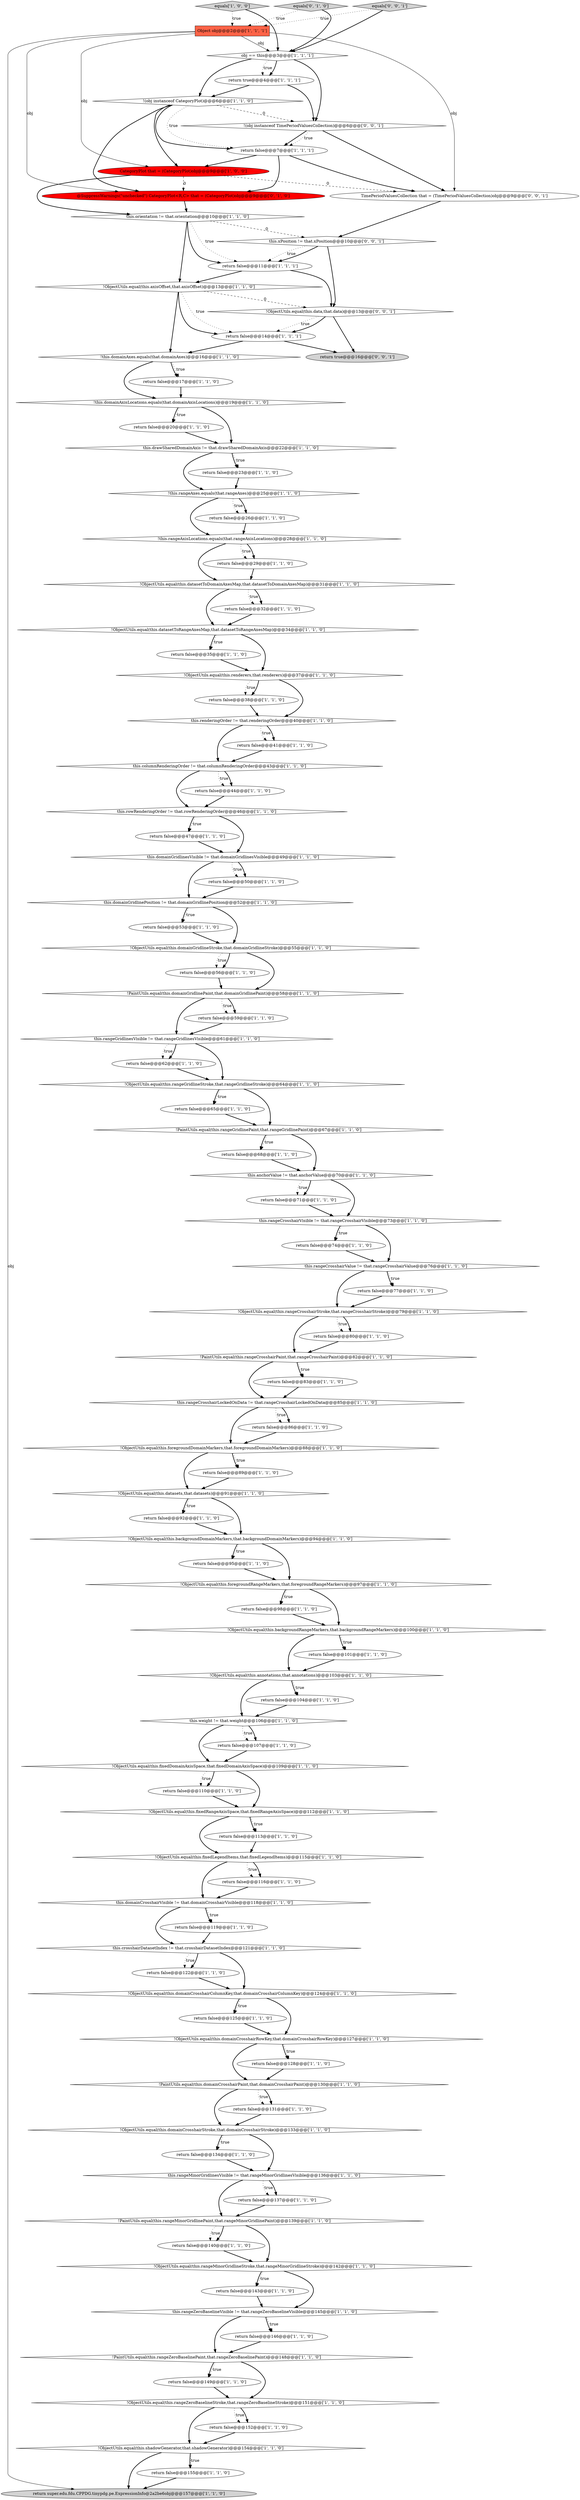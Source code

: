 digraph {
111 [style = filled, label = "!(obj instanceof TimePeriodValuesCollection)@@@6@@@['0', '0', '1']", fillcolor = white, shape = diamond image = "AAA0AAABBB3BBB"];
103 [style = filled, label = "this.rangeCrosshairValue != that.rangeCrosshairValue@@@76@@@['1', '1', '0']", fillcolor = white, shape = diamond image = "AAA0AAABBB1BBB"];
96 [style = filled, label = "!PaintUtils.equal(this.rangeCrosshairPaint,that.rangeCrosshairPaint)@@@82@@@['1', '1', '0']", fillcolor = white, shape = diamond image = "AAA0AAABBB1BBB"];
7 [style = filled, label = "return false@@@53@@@['1', '1', '0']", fillcolor = white, shape = ellipse image = "AAA0AAABBB1BBB"];
85 [style = filled, label = "return false@@@68@@@['1', '1', '0']", fillcolor = white, shape = ellipse image = "AAA0AAABBB1BBB"];
6 [style = filled, label = "!ObjectUtils.equal(this.rangeCrosshairStroke,that.rangeCrosshairStroke)@@@79@@@['1', '1', '0']", fillcolor = white, shape = diamond image = "AAA0AAABBB1BBB"];
99 [style = filled, label = "this.domainGridlinePosition != that.domainGridlinePosition@@@52@@@['1', '1', '0']", fillcolor = white, shape = diamond image = "AAA0AAABBB1BBB"];
34 [style = filled, label = "CategoryPlot that = (CategoryPlot)obj@@@9@@@['1', '0', '0']", fillcolor = red, shape = ellipse image = "AAA1AAABBB1BBB"];
70 [style = filled, label = "!ObjectUtils.equal(this.fixedRangeAxisSpace,that.fixedRangeAxisSpace)@@@112@@@['1', '1', '0']", fillcolor = white, shape = diamond image = "AAA0AAABBB1BBB"];
76 [style = filled, label = "Object obj@@@2@@@['1', '1', '1']", fillcolor = tomato, shape = box image = "AAA0AAABBB1BBB"];
59 [style = filled, label = "return false@@@11@@@['1', '1', '1']", fillcolor = white, shape = ellipse image = "AAA0AAABBB1BBB"];
73 [style = filled, label = "this.domainCrosshairVisible != that.domainCrosshairVisible@@@118@@@['1', '1', '0']", fillcolor = white, shape = diamond image = "AAA0AAABBB1BBB"];
86 [style = filled, label = "return false@@@14@@@['1', '1', '1']", fillcolor = white, shape = ellipse image = "AAA0AAABBB1BBB"];
81 [style = filled, label = "return false@@@20@@@['1', '1', '0']", fillcolor = white, shape = ellipse image = "AAA0AAABBB1BBB"];
14 [style = filled, label = "return false@@@71@@@['1', '1', '0']", fillcolor = white, shape = ellipse image = "AAA0AAABBB1BBB"];
58 [style = filled, label = "this.rangeMinorGridlinesVisible != that.rangeMinorGridlinesVisible@@@136@@@['1', '1', '0']", fillcolor = white, shape = diamond image = "AAA0AAABBB1BBB"];
46 [style = filled, label = "!this.rangeAxisLocations.equals(that.rangeAxisLocations)@@@28@@@['1', '1', '0']", fillcolor = white, shape = diamond image = "AAA0AAABBB1BBB"];
21 [style = filled, label = "return false@@@122@@@['1', '1', '0']", fillcolor = white, shape = ellipse image = "AAA0AAABBB1BBB"];
109 [style = filled, label = "equals['0', '0', '1']", fillcolor = lightgray, shape = diamond image = "AAA0AAABBB3BBB"];
35 [style = filled, label = "!ObjectUtils.equal(this.axisOffset,that.axisOffset)@@@13@@@['1', '1', '0']", fillcolor = white, shape = diamond image = "AAA0AAABBB1BBB"];
10 [style = filled, label = "this.columnRenderingOrder != that.columnRenderingOrder@@@43@@@['1', '1', '0']", fillcolor = white, shape = diamond image = "AAA0AAABBB1BBB"];
64 [style = filled, label = "!this.domainAxisLocations.equals(that.domainAxisLocations)@@@19@@@['1', '1', '0']", fillcolor = white, shape = diamond image = "AAA0AAABBB1BBB"];
0 [style = filled, label = "return false@@@77@@@['1', '1', '0']", fillcolor = white, shape = ellipse image = "AAA0AAABBB1BBB"];
29 [style = filled, label = "return false@@@92@@@['1', '1', '0']", fillcolor = white, shape = ellipse image = "AAA0AAABBB1BBB"];
2 [style = filled, label = "!PaintUtils.equal(this.domainCrosshairPaint,that.domainCrosshairPaint)@@@130@@@['1', '1', '0']", fillcolor = white, shape = diamond image = "AAA0AAABBB1BBB"];
66 [style = filled, label = "return false@@@7@@@['1', '1', '1']", fillcolor = white, shape = ellipse image = "AAA0AAABBB1BBB"];
94 [style = filled, label = "equals['1', '0', '0']", fillcolor = lightgray, shape = diamond image = "AAA0AAABBB1BBB"];
36 [style = filled, label = "this.renderingOrder != that.renderingOrder@@@40@@@['1', '1', '0']", fillcolor = white, shape = diamond image = "AAA0AAABBB1BBB"];
8 [style = filled, label = "!(obj instanceof CategoryPlot)@@@6@@@['1', '1', '0']", fillcolor = white, shape = diamond image = "AAA0AAABBB1BBB"];
9 [style = filled, label = "return false@@@110@@@['1', '1', '0']", fillcolor = white, shape = ellipse image = "AAA0AAABBB1BBB"];
54 [style = filled, label = "this.domainGridlinesVisible != that.domainGridlinesVisible@@@49@@@['1', '1', '0']", fillcolor = white, shape = diamond image = "AAA0AAABBB1BBB"];
102 [style = filled, label = "return false@@@35@@@['1', '1', '0']", fillcolor = white, shape = ellipse image = "AAA0AAABBB1BBB"];
67 [style = filled, label = "this.weight != that.weight@@@106@@@['1', '1', '0']", fillcolor = white, shape = diamond image = "AAA0AAABBB1BBB"];
26 [style = filled, label = "return false@@@62@@@['1', '1', '0']", fillcolor = white, shape = ellipse image = "AAA0AAABBB1BBB"];
40 [style = filled, label = "!ObjectUtils.equal(this.annotations,that.annotations)@@@103@@@['1', '1', '0']", fillcolor = white, shape = diamond image = "AAA0AAABBB1BBB"];
63 [style = filled, label = "this.rangeCrosshairLockedOnData != that.rangeCrosshairLockedOnData@@@85@@@['1', '1', '0']", fillcolor = white, shape = diamond image = "AAA0AAABBB1BBB"];
101 [style = filled, label = "!ObjectUtils.equal(this.domainCrosshairRowKey,that.domainCrosshairRowKey)@@@127@@@['1', '1', '0']", fillcolor = white, shape = diamond image = "AAA0AAABBB1BBB"];
30 [style = filled, label = "return false@@@95@@@['1', '1', '0']", fillcolor = white, shape = ellipse image = "AAA0AAABBB1BBB"];
13 [style = filled, label = "return false@@@38@@@['1', '1', '0']", fillcolor = white, shape = ellipse image = "AAA0AAABBB1BBB"];
24 [style = filled, label = "this.rangeGridlinesVisible != that.rangeGridlinesVisible@@@61@@@['1', '1', '0']", fillcolor = white, shape = diamond image = "AAA0AAABBB1BBB"];
75 [style = filled, label = "!this.domainAxes.equals(that.domainAxes)@@@16@@@['1', '1', '0']", fillcolor = white, shape = diamond image = "AAA0AAABBB1BBB"];
27 [style = filled, label = "this.anchorValue != that.anchorValue@@@70@@@['1', '1', '0']", fillcolor = white, shape = diamond image = "AAA0AAABBB1BBB"];
105 [style = filled, label = "return false@@@41@@@['1', '1', '0']", fillcolor = white, shape = ellipse image = "AAA0AAABBB1BBB"];
78 [style = filled, label = "return false@@@107@@@['1', '1', '0']", fillcolor = white, shape = ellipse image = "AAA0AAABBB1BBB"];
89 [style = filled, label = "return false@@@56@@@['1', '1', '0']", fillcolor = white, shape = ellipse image = "AAA0AAABBB1BBB"];
25 [style = filled, label = "!ObjectUtils.equal(this.backgroundDomainMarkers,that.backgroundDomainMarkers)@@@94@@@['1', '1', '0']", fillcolor = white, shape = diamond image = "AAA0AAABBB1BBB"];
1 [style = filled, label = "!ObjectUtils.equal(this.datasets,that.datasets)@@@91@@@['1', '1', '0']", fillcolor = white, shape = diamond image = "AAA0AAABBB1BBB"];
28 [style = filled, label = "!ObjectUtils.equal(this.fixedLegendItems,that.fixedLegendItems)@@@115@@@['1', '1', '0']", fillcolor = white, shape = diamond image = "AAA0AAABBB1BBB"];
110 [style = filled, label = "TimePeriodValuesCollection that = (TimePeriodValuesCollection)obj@@@9@@@['0', '0', '1']", fillcolor = white, shape = ellipse image = "AAA0AAABBB3BBB"];
80 [style = filled, label = "!this.rangeAxes.equals(that.rangeAxes)@@@25@@@['1', '1', '0']", fillcolor = white, shape = diamond image = "AAA0AAABBB1BBB"];
50 [style = filled, label = "return false@@@50@@@['1', '1', '0']", fillcolor = white, shape = ellipse image = "AAA0AAABBB1BBB"];
37 [style = filled, label = "return false@@@125@@@['1', '1', '0']", fillcolor = white, shape = ellipse image = "AAA0AAABBB1BBB"];
56 [style = filled, label = "return false@@@74@@@['1', '1', '0']", fillcolor = white, shape = ellipse image = "AAA0AAABBB1BBB"];
11 [style = filled, label = "return false@@@143@@@['1', '1', '0']", fillcolor = white, shape = ellipse image = "AAA0AAABBB1BBB"];
45 [style = filled, label = "return false@@@104@@@['1', '1', '0']", fillcolor = white, shape = ellipse image = "AAA0AAABBB1BBB"];
113 [style = filled, label = "return true@@@16@@@['0', '0', '1']", fillcolor = lightgray, shape = ellipse image = "AAA0AAABBB3BBB"];
52 [style = filled, label = "return false@@@155@@@['1', '1', '0']", fillcolor = white, shape = ellipse image = "AAA0AAABBB1BBB"];
44 [style = filled, label = "return false@@@140@@@['1', '1', '0']", fillcolor = white, shape = ellipse image = "AAA0AAABBB1BBB"];
82 [style = filled, label = "return false@@@98@@@['1', '1', '0']", fillcolor = white, shape = ellipse image = "AAA0AAABBB1BBB"];
31 [style = filled, label = "!PaintUtils.equal(this.rangeMinorGridlinePaint,that.rangeMinorGridlinePaint)@@@139@@@['1', '1', '0']", fillcolor = white, shape = diamond image = "AAA0AAABBB1BBB"];
93 [style = filled, label = "return true@@@4@@@['1', '1', '1']", fillcolor = white, shape = ellipse image = "AAA0AAABBB1BBB"];
87 [style = filled, label = "return false@@@137@@@['1', '1', '0']", fillcolor = white, shape = ellipse image = "AAA0AAABBB1BBB"];
90 [style = filled, label = "return false@@@116@@@['1', '1', '0']", fillcolor = white, shape = ellipse image = "AAA0AAABBB1BBB"];
104 [style = filled, label = "return false@@@149@@@['1', '1', '0']", fillcolor = white, shape = ellipse image = "AAA0AAABBB1BBB"];
83 [style = filled, label = "this.rangeCrosshairVisible != that.rangeCrosshairVisible@@@73@@@['1', '1', '0']", fillcolor = white, shape = diamond image = "AAA0AAABBB1BBB"];
15 [style = filled, label = "!ObjectUtils.equal(this.rangeMinorGridlineStroke,that.rangeMinorGridlineStroke)@@@142@@@['1', '1', '0']", fillcolor = white, shape = diamond image = "AAA0AAABBB1BBB"];
60 [style = filled, label = "return false@@@134@@@['1', '1', '0']", fillcolor = white, shape = ellipse image = "AAA0AAABBB1BBB"];
17 [style = filled, label = "return false@@@119@@@['1', '1', '0']", fillcolor = white, shape = ellipse image = "AAA0AAABBB1BBB"];
23 [style = filled, label = "!ObjectUtils.equal(this.domainCrosshairColumnKey,that.domainCrosshairColumnKey)@@@124@@@['1', '1', '0']", fillcolor = white, shape = diamond image = "AAA0AAABBB1BBB"];
98 [style = filled, label = "return super.edu.fdu.CPPDG.tinypdg.pe.ExpressionInfo@2a2be6obj@@@157@@@['1', '1', '0']", fillcolor = lightgray, shape = ellipse image = "AAA0AAABBB1BBB"];
3 [style = filled, label = "!ObjectUtils.equal(this.rangeZeroBaselineStroke,that.rangeZeroBaselineStroke)@@@151@@@['1', '1', '0']", fillcolor = white, shape = diamond image = "AAA0AAABBB1BBB"];
77 [style = filled, label = "return false@@@44@@@['1', '1', '0']", fillcolor = white, shape = ellipse image = "AAA0AAABBB1BBB"];
57 [style = filled, label = "return false@@@113@@@['1', '1', '0']", fillcolor = white, shape = ellipse image = "AAA0AAABBB1BBB"];
106 [style = filled, label = "@SuppressWarnings(\"unchecked\") CategoryPlot<R,C> that = (CategoryPlot)obj@@@9@@@['0', '1', '0']", fillcolor = red, shape = ellipse image = "AAA1AAABBB2BBB"];
108 [style = filled, label = "!ObjectUtils.equal(this.data,that.data)@@@13@@@['0', '0', '1']", fillcolor = white, shape = diamond image = "AAA0AAABBB3BBB"];
68 [style = filled, label = "!ObjectUtils.equal(this.shadowGenerator,that.shadowGenerator)@@@154@@@['1', '1', '0']", fillcolor = white, shape = diamond image = "AAA0AAABBB1BBB"];
18 [style = filled, label = "this.orientation != that.orientation@@@10@@@['1', '1', '0']", fillcolor = white, shape = diamond image = "AAA0AAABBB1BBB"];
53 [style = filled, label = "obj == this@@@3@@@['1', '1', '1']", fillcolor = white, shape = diamond image = "AAA0AAABBB1BBB"];
112 [style = filled, label = "this.xPosition != that.xPosition@@@10@@@['0', '0', '1']", fillcolor = white, shape = diamond image = "AAA0AAABBB3BBB"];
100 [style = filled, label = "return false@@@47@@@['1', '1', '0']", fillcolor = white, shape = ellipse image = "AAA0AAABBB1BBB"];
107 [style = filled, label = "equals['0', '1', '0']", fillcolor = lightgray, shape = diamond image = "AAA0AAABBB2BBB"];
48 [style = filled, label = "return false@@@152@@@['1', '1', '0']", fillcolor = white, shape = ellipse image = "AAA0AAABBB1BBB"];
22 [style = filled, label = "!ObjectUtils.equal(this.datasetToDomainAxesMap,that.datasetToDomainAxesMap)@@@31@@@['1', '1', '0']", fillcolor = white, shape = diamond image = "AAA0AAABBB1BBB"];
62 [style = filled, label = "return false@@@26@@@['1', '1', '0']", fillcolor = white, shape = ellipse image = "AAA0AAABBB1BBB"];
61 [style = filled, label = "return false@@@86@@@['1', '1', '0']", fillcolor = white, shape = ellipse image = "AAA0AAABBB1BBB"];
74 [style = filled, label = "!ObjectUtils.equal(this.renderers,that.renderers)@@@37@@@['1', '1', '0']", fillcolor = white, shape = diamond image = "AAA0AAABBB1BBB"];
65 [style = filled, label = "this.drawSharedDomainAxis != that.drawSharedDomainAxis@@@22@@@['1', '1', '0']", fillcolor = white, shape = diamond image = "AAA0AAABBB1BBB"];
4 [style = filled, label = "return false@@@65@@@['1', '1', '0']", fillcolor = white, shape = ellipse image = "AAA0AAABBB1BBB"];
51 [style = filled, label = "!ObjectUtils.equal(this.backgroundRangeMarkers,that.backgroundRangeMarkers)@@@100@@@['1', '1', '0']", fillcolor = white, shape = diamond image = "AAA0AAABBB1BBB"];
95 [style = filled, label = "!ObjectUtils.equal(this.foregroundDomainMarkers,that.foregroundDomainMarkers)@@@88@@@['1', '1', '0']", fillcolor = white, shape = diamond image = "AAA0AAABBB1BBB"];
71 [style = filled, label = "!PaintUtils.equal(this.domainGridlinePaint,that.domainGridlinePaint)@@@58@@@['1', '1', '0']", fillcolor = white, shape = diamond image = "AAA0AAABBB1BBB"];
49 [style = filled, label = "!ObjectUtils.equal(this.fixedDomainAxisSpace,that.fixedDomainAxisSpace)@@@109@@@['1', '1', '0']", fillcolor = white, shape = diamond image = "AAA0AAABBB1BBB"];
84 [style = filled, label = "!ObjectUtils.equal(this.rangeGridlineStroke,that.rangeGridlineStroke)@@@64@@@['1', '1', '0']", fillcolor = white, shape = diamond image = "AAA0AAABBB1BBB"];
38 [style = filled, label = "this.rangeZeroBaselineVisible != that.rangeZeroBaselineVisible@@@145@@@['1', '1', '0']", fillcolor = white, shape = diamond image = "AAA0AAABBB1BBB"];
79 [style = filled, label = "!ObjectUtils.equal(this.domainCrosshairStroke,that.domainCrosshairStroke)@@@133@@@['1', '1', '0']", fillcolor = white, shape = diamond image = "AAA0AAABBB1BBB"];
97 [style = filled, label = "return false@@@146@@@['1', '1', '0']", fillcolor = white, shape = ellipse image = "AAA0AAABBB1BBB"];
42 [style = filled, label = "return false@@@80@@@['1', '1', '0']", fillcolor = white, shape = ellipse image = "AAA0AAABBB1BBB"];
47 [style = filled, label = "return false@@@29@@@['1', '1', '0']", fillcolor = white, shape = ellipse image = "AAA0AAABBB1BBB"];
20 [style = filled, label = "!ObjectUtils.equal(this.domainGridlineStroke,that.domainGridlineStroke)@@@55@@@['1', '1', '0']", fillcolor = white, shape = diamond image = "AAA0AAABBB1BBB"];
43 [style = filled, label = "!ObjectUtils.equal(this.datasetToRangeAxesMap,that.datasetToRangeAxesMap)@@@34@@@['1', '1', '0']", fillcolor = white, shape = diamond image = "AAA0AAABBB1BBB"];
92 [style = filled, label = "return false@@@89@@@['1', '1', '0']", fillcolor = white, shape = ellipse image = "AAA0AAABBB1BBB"];
33 [style = filled, label = "this.crosshairDatasetIndex != that.crosshairDatasetIndex@@@121@@@['1', '1', '0']", fillcolor = white, shape = diamond image = "AAA0AAABBB1BBB"];
19 [style = filled, label = "return false@@@128@@@['1', '1', '0']", fillcolor = white, shape = ellipse image = "AAA0AAABBB1BBB"];
39 [style = filled, label = "return false@@@23@@@['1', '1', '0']", fillcolor = white, shape = ellipse image = "AAA0AAABBB1BBB"];
72 [style = filled, label = "!ObjectUtils.equal(this.foregroundRangeMarkers,that.foregroundRangeMarkers)@@@97@@@['1', '1', '0']", fillcolor = white, shape = diamond image = "AAA0AAABBB1BBB"];
88 [style = filled, label = "return false@@@32@@@['1', '1', '0']", fillcolor = white, shape = ellipse image = "AAA0AAABBB1BBB"];
69 [style = filled, label = "!PaintUtils.equal(this.rangeZeroBaselinePaint,that.rangeZeroBaselinePaint)@@@148@@@['1', '1', '0']", fillcolor = white, shape = diamond image = "AAA0AAABBB1BBB"];
55 [style = filled, label = "!PaintUtils.equal(this.rangeGridlinePaint,that.rangeGridlinePaint)@@@67@@@['1', '1', '0']", fillcolor = white, shape = diamond image = "AAA0AAABBB1BBB"];
91 [style = filled, label = "this.rowRenderingOrder != that.rowRenderingOrder@@@46@@@['1', '1', '0']", fillcolor = white, shape = diamond image = "AAA0AAABBB1BBB"];
12 [style = filled, label = "return false@@@101@@@['1', '1', '0']", fillcolor = white, shape = ellipse image = "AAA0AAABBB1BBB"];
16 [style = filled, label = "return false@@@83@@@['1', '1', '0']", fillcolor = white, shape = ellipse image = "AAA0AAABBB1BBB"];
41 [style = filled, label = "return false@@@131@@@['1', '1', '0']", fillcolor = white, shape = ellipse image = "AAA0AAABBB1BBB"];
32 [style = filled, label = "return false@@@59@@@['1', '1', '0']", fillcolor = white, shape = ellipse image = "AAA0AAABBB1BBB"];
5 [style = filled, label = "return false@@@17@@@['1', '1', '0']", fillcolor = white, shape = ellipse image = "AAA0AAABBB1BBB"];
39->80 [style = bold, label=""];
27->14 [style = dotted, label="true"];
3->68 [style = bold, label=""];
91->54 [style = bold, label=""];
8->111 [style = dashed, label="0"];
105->10 [style = bold, label=""];
58->87 [style = dotted, label="true"];
36->105 [style = dotted, label="true"];
25->30 [style = bold, label=""];
50->99 [style = bold, label=""];
65->80 [style = bold, label=""];
86->75 [style = bold, label=""];
34->18 [style = bold, label=""];
44->15 [style = bold, label=""];
77->91 [style = bold, label=""];
36->105 [style = bold, label=""];
72->82 [style = bold, label=""];
59->108 [style = bold, label=""];
27->83 [style = bold, label=""];
9->70 [style = bold, label=""];
71->32 [style = dotted, label="true"];
112->59 [style = dotted, label="true"];
76->34 [style = solid, label="obj"];
47->22 [style = bold, label=""];
12->40 [style = bold, label=""];
43->102 [style = bold, label=""];
43->74 [style = bold, label=""];
8->106 [style = bold, label=""];
15->11 [style = bold, label=""];
63->61 [style = dotted, label="true"];
80->62 [style = dotted, label="true"];
43->102 [style = dotted, label="true"];
84->4 [style = bold, label=""];
13->36 [style = bold, label=""];
58->87 [style = bold, label=""];
71->24 [style = bold, label=""];
112->59 [style = bold, label=""];
18->35 [style = bold, label=""];
70->57 [style = bold, label=""];
95->92 [style = bold, label=""];
83->56 [style = bold, label=""];
53->93 [style = bold, label=""];
31->44 [style = dotted, label="true"];
49->70 [style = bold, label=""];
25->72 [style = bold, label=""];
69->104 [style = bold, label=""];
37->101 [style = bold, label=""];
108->113 [style = bold, label=""];
8->34 [style = bold, label=""];
70->28 [style = bold, label=""];
15->38 [style = bold, label=""];
62->46 [style = bold, label=""];
107->53 [style = bold, label=""];
55->85 [style = bold, label=""];
111->66 [style = bold, label=""];
108->86 [style = dotted, label="true"];
96->16 [style = bold, label=""];
104->3 [style = bold, label=""];
28->90 [style = dotted, label="true"];
28->73 [style = bold, label=""];
74->13 [style = dotted, label="true"];
22->43 [style = bold, label=""];
83->103 [style = bold, label=""];
54->99 [style = bold, label=""];
73->17 [style = bold, label=""];
38->97 [style = bold, label=""];
76->110 [style = solid, label="obj"];
3->48 [style = dotted, label="true"];
19->2 [style = bold, label=""];
38->97 [style = dotted, label="true"];
18->112 [style = dashed, label="0"];
75->64 [style = bold, label=""];
53->111 [style = bold, label=""];
93->8 [style = bold, label=""];
109->76 [style = dotted, label="true"];
91->100 [style = bold, label=""];
33->23 [style = bold, label=""];
66->34 [style = bold, label=""];
103->0 [style = bold, label=""];
67->78 [style = dotted, label="true"];
75->5 [style = bold, label=""];
90->73 [style = bold, label=""];
23->37 [style = bold, label=""];
10->77 [style = dotted, label="true"];
24->26 [style = dotted, label="true"];
65->39 [style = bold, label=""];
59->35 [style = bold, label=""];
38->69 [style = bold, label=""];
71->32 [style = bold, label=""];
23->101 [style = bold, label=""];
55->27 [style = bold, label=""];
95->1 [style = bold, label=""];
99->20 [style = bold, label=""];
2->41 [style = dotted, label="true"];
96->16 [style = dotted, label="true"];
6->42 [style = dotted, label="true"];
102->74 [style = bold, label=""];
79->60 [style = bold, label=""];
68->52 [style = dotted, label="true"];
101->19 [style = bold, label=""];
94->53 [style = bold, label=""];
66->106 [style = bold, label=""];
73->17 [style = dotted, label="true"];
21->23 [style = bold, label=""];
106->18 [style = bold, label=""];
63->95 [style = bold, label=""];
2->41 [style = bold, label=""];
55->85 [style = dotted, label="true"];
26->84 [style = bold, label=""];
101->2 [style = bold, label=""];
84->55 [style = bold, label=""];
28->90 [style = bold, label=""];
68->52 [style = bold, label=""];
34->106 [style = dashed, label="0"];
88->43 [style = bold, label=""];
27->14 [style = bold, label=""];
52->98 [style = bold, label=""];
20->89 [style = dotted, label="true"];
35->86 [style = bold, label=""];
51->12 [style = bold, label=""];
111->110 [style = bold, label=""];
35->75 [style = bold, label=""];
46->47 [style = dotted, label="true"];
49->9 [style = dotted, label="true"];
6->42 [style = bold, label=""];
80->62 [style = bold, label=""];
2->79 [style = bold, label=""];
99->7 [style = bold, label=""];
51->12 [style = dotted, label="true"];
18->59 [style = bold, label=""];
95->92 [style = dotted, label="true"];
7->20 [style = bold, label=""];
92->1 [style = bold, label=""];
67->78 [style = bold, label=""];
76->53 [style = solid, label="obj"];
103->0 [style = dotted, label="true"];
76->106 [style = solid, label="obj"];
112->108 [style = bold, label=""];
60->58 [style = bold, label=""];
72->82 [style = dotted, label="true"];
24->26 [style = bold, label=""];
51->40 [style = bold, label=""];
66->110 [style = bold, label=""];
54->50 [style = dotted, label="true"];
33->21 [style = dotted, label="true"];
16->63 [style = bold, label=""];
81->65 [style = bold, label=""];
89->71 [style = bold, label=""];
31->44 [style = bold, label=""];
14->83 [style = bold, label=""];
34->110 [style = dashed, label="0"];
64->65 [style = bold, label=""];
93->111 [style = bold, label=""];
108->86 [style = bold, label=""];
48->68 [style = bold, label=""];
15->11 [style = dotted, label="true"];
69->3 [style = bold, label=""];
53->8 [style = bold, label=""];
111->66 [style = dotted, label="true"];
20->89 [style = bold, label=""];
103->6 [style = bold, label=""];
63->61 [style = bold, label=""];
22->88 [style = dotted, label="true"];
109->53 [style = bold, label=""];
1->29 [style = bold, label=""];
107->76 [style = dotted, label="true"];
85->27 [style = bold, label=""];
10->91 [style = bold, label=""];
68->98 [style = bold, label=""];
8->66 [style = bold, label=""];
1->25 [style = bold, label=""];
96->63 [style = bold, label=""];
35->86 [style = dotted, label="true"];
46->22 [style = bold, label=""];
36->10 [style = bold, label=""];
82->51 [style = bold, label=""];
30->72 [style = bold, label=""];
42->96 [style = bold, label=""];
79->58 [style = bold, label=""];
11->38 [style = bold, label=""];
100->54 [style = bold, label=""];
97->69 [style = bold, label=""];
0->6 [style = bold, label=""];
57->28 [style = bold, label=""];
99->7 [style = dotted, label="true"];
64->81 [style = bold, label=""];
10->77 [style = bold, label=""];
41->79 [style = bold, label=""];
101->19 [style = dotted, label="true"];
74->36 [style = bold, label=""];
84->4 [style = dotted, label="true"];
29->25 [style = bold, label=""];
58->31 [style = bold, label=""];
79->60 [style = dotted, label="true"];
45->67 [style = bold, label=""];
17->33 [style = bold, label=""];
46->47 [style = bold, label=""];
6->96 [style = bold, label=""];
40->67 [style = bold, label=""];
31->15 [style = bold, label=""];
56->103 [style = bold, label=""];
20->71 [style = bold, label=""];
54->50 [style = bold, label=""];
23->37 [style = dotted, label="true"];
1->29 [style = dotted, label="true"];
70->57 [style = dotted, label="true"];
80->46 [style = bold, label=""];
67->49 [style = bold, label=""];
53->93 [style = dotted, label="true"];
3->48 [style = bold, label=""];
22->88 [style = bold, label=""];
87->31 [style = bold, label=""];
24->84 [style = bold, label=""];
61->95 [style = bold, label=""];
86->113 [style = bold, label=""];
73->33 [style = bold, label=""];
76->98 [style = solid, label="obj"];
65->39 [style = dotted, label="true"];
64->81 [style = dotted, label="true"];
35->108 [style = dashed, label="0"];
72->51 [style = bold, label=""];
8->66 [style = dotted, label="true"];
4->55 [style = bold, label=""];
94->76 [style = dotted, label="true"];
40->45 [style = bold, label=""];
40->45 [style = dotted, label="true"];
18->59 [style = dotted, label="true"];
91->100 [style = dotted, label="true"];
33->21 [style = bold, label=""];
25->30 [style = dotted, label="true"];
69->104 [style = dotted, label="true"];
74->13 [style = bold, label=""];
32->24 [style = bold, label=""];
78->49 [style = bold, label=""];
49->9 [style = bold, label=""];
5->64 [style = bold, label=""];
75->5 [style = dotted, label="true"];
83->56 [style = dotted, label="true"];
110->112 [style = bold, label=""];
}
